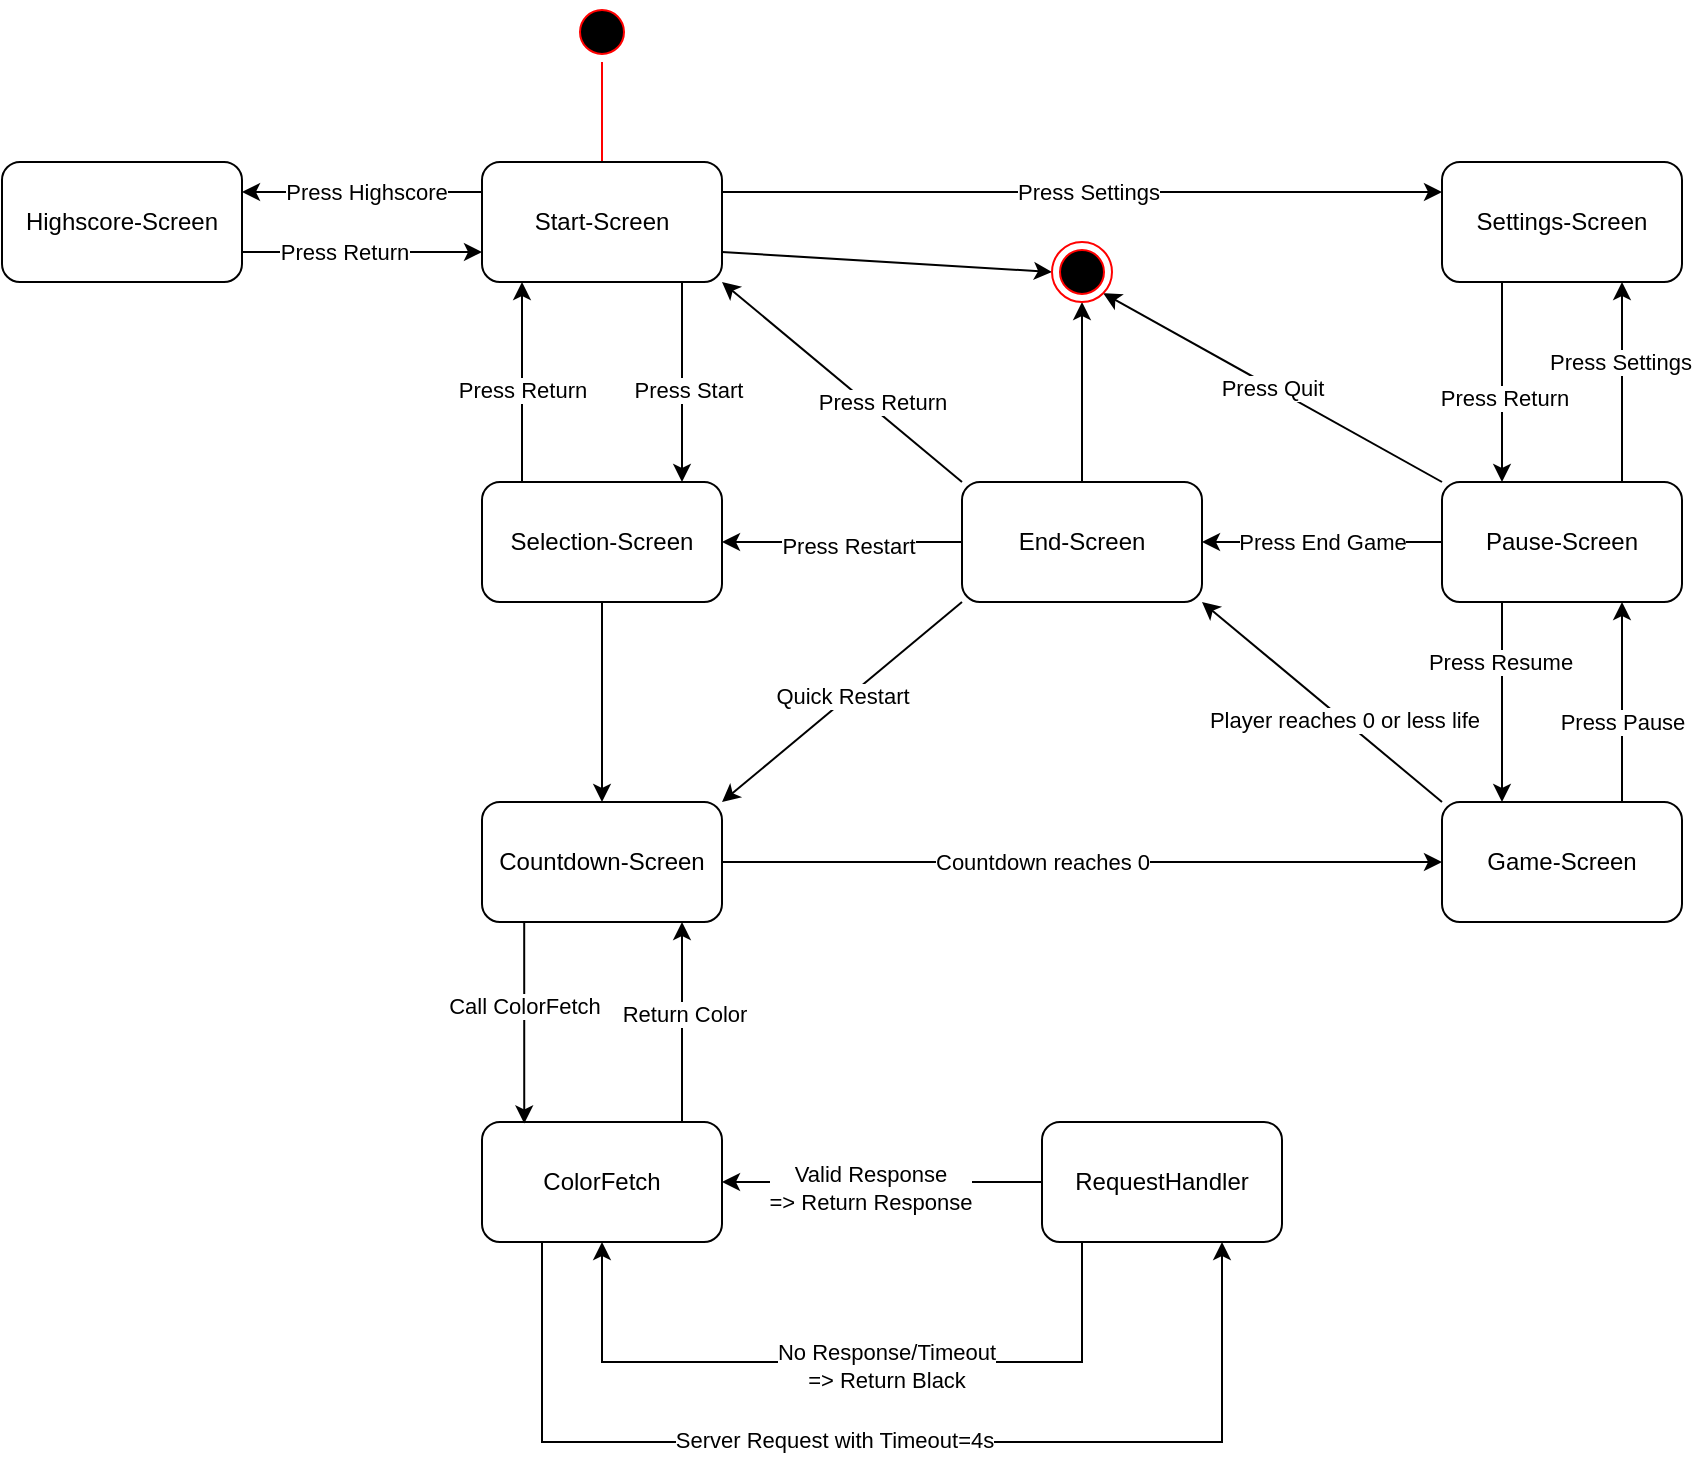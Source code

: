 <mxfile version="24.8.6">
  <diagram name="Page-1" id="trSE9L2JHTlWPWgJBVy8">
    <mxGraphModel dx="1816" dy="520" grid="1" gridSize="10" guides="1" tooltips="1" connect="1" arrows="1" fold="1" page="1" pageScale="1" pageWidth="827" pageHeight="1169" math="0" shadow="0">
      <root>
        <mxCell id="0" />
        <mxCell id="1" parent="0" />
        <mxCell id="UCUMtj4g2BqbBKYPVg5m-1" value="" style="ellipse;html=1;shape=startState;fillColor=#000000;strokeColor=#ff0000;" parent="1" vertex="1">
          <mxGeometry x="45" y="40" width="30" height="30" as="geometry" />
        </mxCell>
        <mxCell id="UCUMtj4g2BqbBKYPVg5m-2" value="" style="edgeStyle=orthogonalEdgeStyle;html=1;verticalAlign=bottom;endArrow=open;endSize=8;strokeColor=#ff0000;rounded=0;" parent="1" source="UCUMtj4g2BqbBKYPVg5m-1" edge="1">
          <mxGeometry relative="1" as="geometry">
            <mxPoint x="60" y="130" as="targetPoint" />
          </mxGeometry>
        </mxCell>
        <mxCell id="UCUMtj4g2BqbBKYPVg5m-10" style="edgeStyle=orthogonalEdgeStyle;rounded=0;orthogonalLoop=1;jettySize=auto;html=1;exitX=0.75;exitY=1;exitDx=0;exitDy=0;entryX=0.75;entryY=0;entryDx=0;entryDy=0;" parent="1" edge="1">
          <mxGeometry relative="1" as="geometry">
            <mxPoint x="100" y="180" as="sourcePoint" />
            <mxPoint x="100" y="280" as="targetPoint" />
          </mxGeometry>
        </mxCell>
        <mxCell id="UCUMtj4g2BqbBKYPVg5m-11" value="Press Start" style="edgeLabel;html=1;align=center;verticalAlign=middle;resizable=0;points=[];" parent="UCUMtj4g2BqbBKYPVg5m-10" vertex="1" connectable="0">
          <mxGeometry x="0.075" y="3" relative="1" as="geometry">
            <mxPoint as="offset" />
          </mxGeometry>
        </mxCell>
        <mxCell id="XLQqJoRabhMqt84B7svN-23" style="rounded=0;orthogonalLoop=1;jettySize=auto;html=1;entryX=0;entryY=0.5;entryDx=0;entryDy=0;exitX=1;exitY=0.75;exitDx=0;exitDy=0;" edge="1" parent="1" source="UCUMtj4g2BqbBKYPVg5m-5" target="XLQqJoRabhMqt84B7svN-15">
          <mxGeometry relative="1" as="geometry">
            <mxPoint x="280" y="150" as="targetPoint" />
          </mxGeometry>
        </mxCell>
        <mxCell id="XLQqJoRabhMqt84B7svN-43" style="edgeStyle=orthogonalEdgeStyle;rounded=0;orthogonalLoop=1;jettySize=auto;html=1;exitX=0;exitY=0.5;exitDx=0;exitDy=0;entryX=1;entryY=0.5;entryDx=0;entryDy=0;" edge="1" parent="1">
          <mxGeometry relative="1" as="geometry">
            <mxPoint y="135" as="sourcePoint" />
            <mxPoint x="-120" y="135" as="targetPoint" />
          </mxGeometry>
        </mxCell>
        <mxCell id="XLQqJoRabhMqt84B7svN-44" value="Press Highscore" style="edgeLabel;html=1;align=center;verticalAlign=middle;resizable=0;points=[];" vertex="1" connectable="0" parent="XLQqJoRabhMqt84B7svN-43">
          <mxGeometry x="-0.021" relative="1" as="geometry">
            <mxPoint as="offset" />
          </mxGeometry>
        </mxCell>
        <mxCell id="XLQqJoRabhMqt84B7svN-59" style="edgeStyle=orthogonalEdgeStyle;rounded=0;orthogonalLoop=1;jettySize=auto;html=1;exitX=1;exitY=0.25;exitDx=0;exitDy=0;entryX=0;entryY=0.25;entryDx=0;entryDy=0;" edge="1" parent="1" source="UCUMtj4g2BqbBKYPVg5m-5" target="XLQqJoRabhMqt84B7svN-14">
          <mxGeometry relative="1" as="geometry" />
        </mxCell>
        <mxCell id="XLQqJoRabhMqt84B7svN-60" value="Press Settings" style="edgeLabel;html=1;align=center;verticalAlign=middle;resizable=0;points=[];" vertex="1" connectable="0" parent="XLQqJoRabhMqt84B7svN-59">
          <mxGeometry x="-0.166" y="3" relative="1" as="geometry">
            <mxPoint x="33" y="3" as="offset" />
          </mxGeometry>
        </mxCell>
        <mxCell id="UCUMtj4g2BqbBKYPVg5m-5" value="Start-Screen" style="rounded=1;whiteSpace=wrap;html=1;" parent="1" vertex="1">
          <mxGeometry y="120" width="120" height="60" as="geometry" />
        </mxCell>
        <mxCell id="UCUMtj4g2BqbBKYPVg5m-9" style="edgeStyle=orthogonalEdgeStyle;rounded=0;orthogonalLoop=1;jettySize=auto;html=1;exitX=0.25;exitY=0;exitDx=0;exitDy=0;entryX=0.25;entryY=1;entryDx=0;entryDy=0;" parent="1" edge="1">
          <mxGeometry relative="1" as="geometry">
            <mxPoint x="20" y="280" as="sourcePoint" />
            <mxPoint x="20" y="180" as="targetPoint" />
          </mxGeometry>
        </mxCell>
        <mxCell id="UCUMtj4g2BqbBKYPVg5m-12" value="Press Return" style="edgeLabel;html=1;align=center;verticalAlign=middle;resizable=0;points=[];" parent="UCUMtj4g2BqbBKYPVg5m-9" vertex="1" connectable="0">
          <mxGeometry x="-0.075" relative="1" as="geometry">
            <mxPoint as="offset" />
          </mxGeometry>
        </mxCell>
        <mxCell id="XLQqJoRabhMqt84B7svN-25" style="edgeStyle=orthogonalEdgeStyle;rounded=0;orthogonalLoop=1;jettySize=auto;html=1;entryX=0.5;entryY=0;entryDx=0;entryDy=0;" edge="1" parent="1" source="UCUMtj4g2BqbBKYPVg5m-7" target="XLQqJoRabhMqt84B7svN-3">
          <mxGeometry relative="1" as="geometry" />
        </mxCell>
        <mxCell id="UCUMtj4g2BqbBKYPVg5m-7" value="Selection-Screen" style="rounded=1;whiteSpace=wrap;html=1;" parent="1" vertex="1">
          <mxGeometry y="280" width="120" height="60" as="geometry" />
        </mxCell>
        <mxCell id="XLQqJoRabhMqt84B7svN-27" style="edgeStyle=orthogonalEdgeStyle;rounded=0;orthogonalLoop=1;jettySize=auto;html=1;exitX=0.75;exitY=0;exitDx=0;exitDy=0;entryX=0.75;entryY=1;entryDx=0;entryDy=0;" edge="1" parent="1">
          <mxGeometry relative="1" as="geometry">
            <mxPoint x="100" y="600" as="sourcePoint" />
            <mxPoint x="100" y="500" as="targetPoint" />
            <Array as="points">
              <mxPoint x="100" y="550" />
              <mxPoint x="100" y="550" />
            </Array>
          </mxGeometry>
        </mxCell>
        <mxCell id="XLQqJoRabhMqt84B7svN-39" value="Return Color" style="edgeLabel;html=1;align=center;verticalAlign=middle;resizable=0;points=[];" vertex="1" connectable="0" parent="XLQqJoRabhMqt84B7svN-27">
          <mxGeometry x="0.076" y="-1" relative="1" as="geometry">
            <mxPoint as="offset" />
          </mxGeometry>
        </mxCell>
        <mxCell id="XLQqJoRabhMqt84B7svN-37" style="edgeStyle=orthogonalEdgeStyle;rounded=0;orthogonalLoop=1;jettySize=auto;html=1;exitX=0.25;exitY=1;exitDx=0;exitDy=0;entryX=0.75;entryY=1;entryDx=0;entryDy=0;" edge="1" parent="1" source="XLQqJoRabhMqt84B7svN-1" target="XLQqJoRabhMqt84B7svN-28">
          <mxGeometry relative="1" as="geometry">
            <Array as="points">
              <mxPoint x="30" y="760" />
              <mxPoint x="370" y="760" />
            </Array>
          </mxGeometry>
        </mxCell>
        <mxCell id="XLQqJoRabhMqt84B7svN-38" value="Server Request with Timeout=4s" style="edgeLabel;html=1;align=center;verticalAlign=middle;resizable=0;points=[];" vertex="1" connectable="0" parent="XLQqJoRabhMqt84B7svN-37">
          <mxGeometry x="-0.09" y="1" relative="1" as="geometry">
            <mxPoint as="offset" />
          </mxGeometry>
        </mxCell>
        <mxCell id="XLQqJoRabhMqt84B7svN-1" value="ColorFetch" style="rounded=1;whiteSpace=wrap;html=1;" vertex="1" parent="1">
          <mxGeometry y="600" width="120" height="60" as="geometry" />
        </mxCell>
        <mxCell id="XLQqJoRabhMqt84B7svN-6" style="edgeStyle=orthogonalEdgeStyle;rounded=0;orthogonalLoop=1;jettySize=auto;html=1;exitX=1;exitY=0.5;exitDx=0;exitDy=0;" edge="1" parent="1" source="XLQqJoRabhMqt84B7svN-3" target="XLQqJoRabhMqt84B7svN-5">
          <mxGeometry relative="1" as="geometry" />
        </mxCell>
        <mxCell id="XLQqJoRabhMqt84B7svN-49" value="Countdown reaches 0" style="edgeLabel;html=1;align=center;verticalAlign=middle;resizable=0;points=[];" vertex="1" connectable="0" parent="XLQqJoRabhMqt84B7svN-6">
          <mxGeometry x="-0.177" y="-2" relative="1" as="geometry">
            <mxPoint x="12" y="-2" as="offset" />
          </mxGeometry>
        </mxCell>
        <mxCell id="XLQqJoRabhMqt84B7svN-26" style="edgeStyle=orthogonalEdgeStyle;rounded=0;orthogonalLoop=1;jettySize=auto;html=1;exitX=0.074;exitY=0.989;exitDx=0;exitDy=0;exitPerimeter=0;" edge="1" parent="1">
          <mxGeometry relative="1" as="geometry">
            <mxPoint x="20.0" y="500.05" as="sourcePoint" />
            <mxPoint x="21.12" y="600.71" as="targetPoint" />
            <Array as="points">
              <mxPoint x="21.12" y="499.71" />
            </Array>
          </mxGeometry>
        </mxCell>
        <mxCell id="XLQqJoRabhMqt84B7svN-40" value="Call ColorFetch" style="edgeLabel;html=1;align=center;verticalAlign=middle;resizable=0;points=[];" vertex="1" connectable="0" parent="XLQqJoRabhMqt84B7svN-26">
          <mxGeometry x="-0.159" relative="1" as="geometry">
            <mxPoint as="offset" />
          </mxGeometry>
        </mxCell>
        <mxCell id="XLQqJoRabhMqt84B7svN-3" value="Countdown-Screen" style="rounded=1;whiteSpace=wrap;html=1;" vertex="1" parent="1">
          <mxGeometry y="440" width="120" height="60" as="geometry" />
        </mxCell>
        <mxCell id="XLQqJoRabhMqt84B7svN-12" style="rounded=0;orthogonalLoop=1;jettySize=auto;html=1;exitX=0;exitY=0;exitDx=0;exitDy=0;entryX=1;entryY=1;entryDx=0;entryDy=0;" edge="1" parent="1" source="XLQqJoRabhMqt84B7svN-5" target="XLQqJoRabhMqt84B7svN-8">
          <mxGeometry relative="1" as="geometry" />
        </mxCell>
        <mxCell id="XLQqJoRabhMqt84B7svN-48" value="Player reaches 0 or less life" style="edgeLabel;html=1;align=center;verticalAlign=middle;resizable=0;points=[];" vertex="1" connectable="0" parent="XLQqJoRabhMqt84B7svN-12">
          <mxGeometry x="-0.171" relative="1" as="geometry">
            <mxPoint as="offset" />
          </mxGeometry>
        </mxCell>
        <mxCell id="XLQqJoRabhMqt84B7svN-17" style="edgeStyle=orthogonalEdgeStyle;rounded=0;orthogonalLoop=1;jettySize=auto;html=1;exitX=0.5;exitY=0;exitDx=0;exitDy=0;entryX=0.5;entryY=1;entryDx=0;entryDy=0;" edge="1" parent="1">
          <mxGeometry relative="1" as="geometry">
            <mxPoint x="570" y="440" as="sourcePoint" />
            <mxPoint x="570" y="340" as="targetPoint" />
          </mxGeometry>
        </mxCell>
        <mxCell id="XLQqJoRabhMqt84B7svN-50" value="Press Pause" style="edgeLabel;html=1;align=center;verticalAlign=middle;resizable=0;points=[];" vertex="1" connectable="0" parent="XLQqJoRabhMqt84B7svN-17">
          <mxGeometry x="0.062" relative="1" as="geometry">
            <mxPoint y="13" as="offset" />
          </mxGeometry>
        </mxCell>
        <mxCell id="XLQqJoRabhMqt84B7svN-5" value="Game-Screen" style="rounded=1;whiteSpace=wrap;html=1;" vertex="1" parent="1">
          <mxGeometry x="480" y="440" width="120" height="60" as="geometry" />
        </mxCell>
        <mxCell id="XLQqJoRabhMqt84B7svN-9" style="edgeStyle=orthogonalEdgeStyle;rounded=0;orthogonalLoop=1;jettySize=auto;html=1;entryX=1;entryY=0.5;entryDx=0;entryDy=0;" edge="1" parent="1" source="XLQqJoRabhMqt84B7svN-8" target="UCUMtj4g2BqbBKYPVg5m-7">
          <mxGeometry relative="1" as="geometry" />
        </mxCell>
        <mxCell id="XLQqJoRabhMqt84B7svN-10" value="Press Restart" style="edgeLabel;html=1;align=center;verticalAlign=middle;resizable=0;points=[];" vertex="1" connectable="0" parent="XLQqJoRabhMqt84B7svN-9">
          <mxGeometry x="-0.044" y="2" relative="1" as="geometry">
            <mxPoint as="offset" />
          </mxGeometry>
        </mxCell>
        <mxCell id="XLQqJoRabhMqt84B7svN-11" style="rounded=0;orthogonalLoop=1;jettySize=auto;html=1;exitX=0;exitY=0;exitDx=0;exitDy=0;entryX=1;entryY=1;entryDx=0;entryDy=0;" edge="1" parent="1" source="XLQqJoRabhMqt84B7svN-8" target="UCUMtj4g2BqbBKYPVg5m-5">
          <mxGeometry relative="1" as="geometry" />
        </mxCell>
        <mxCell id="XLQqJoRabhMqt84B7svN-47" value="Press Return" style="edgeLabel;html=1;align=center;verticalAlign=middle;resizable=0;points=[];" vertex="1" connectable="0" parent="XLQqJoRabhMqt84B7svN-11">
          <mxGeometry x="0.023" relative="1" as="geometry">
            <mxPoint x="21" y="11" as="offset" />
          </mxGeometry>
        </mxCell>
        <mxCell id="XLQqJoRabhMqt84B7svN-22" style="edgeStyle=orthogonalEdgeStyle;rounded=0;orthogonalLoop=1;jettySize=auto;html=1;exitX=0.5;exitY=0;exitDx=0;exitDy=0;entryX=0.5;entryY=1;entryDx=0;entryDy=0;" edge="1" parent="1" source="XLQqJoRabhMqt84B7svN-8" target="XLQqJoRabhMqt84B7svN-15">
          <mxGeometry relative="1" as="geometry" />
        </mxCell>
        <mxCell id="XLQqJoRabhMqt84B7svN-57" style="rounded=0;orthogonalLoop=1;jettySize=auto;html=1;exitX=0;exitY=1;exitDx=0;exitDy=0;entryX=1;entryY=0;entryDx=0;entryDy=0;" edge="1" parent="1" source="XLQqJoRabhMqt84B7svN-8" target="XLQqJoRabhMqt84B7svN-3">
          <mxGeometry relative="1" as="geometry" />
        </mxCell>
        <mxCell id="XLQqJoRabhMqt84B7svN-58" value="Quick Restart" style="edgeLabel;html=1;align=center;verticalAlign=middle;resizable=0;points=[];" vertex="1" connectable="0" parent="XLQqJoRabhMqt84B7svN-57">
          <mxGeometry x="-0.009" y="-4" relative="1" as="geometry">
            <mxPoint x="2" as="offset" />
          </mxGeometry>
        </mxCell>
        <mxCell id="XLQqJoRabhMqt84B7svN-8" value="End-Screen" style="rounded=1;whiteSpace=wrap;html=1;" vertex="1" parent="1">
          <mxGeometry x="240" y="280" width="120" height="60" as="geometry" />
        </mxCell>
        <mxCell id="XLQqJoRabhMqt84B7svN-16" style="edgeStyle=orthogonalEdgeStyle;rounded=0;orthogonalLoop=1;jettySize=auto;html=1;entryX=1;entryY=0.5;entryDx=0;entryDy=0;" edge="1" parent="1" source="XLQqJoRabhMqt84B7svN-13" target="XLQqJoRabhMqt84B7svN-8">
          <mxGeometry relative="1" as="geometry" />
        </mxCell>
        <mxCell id="XLQqJoRabhMqt84B7svN-54" value="Press End Game" style="edgeLabel;html=1;align=center;verticalAlign=middle;resizable=0;points=[];" vertex="1" connectable="0" parent="XLQqJoRabhMqt84B7svN-16">
          <mxGeometry x="0.221" y="2" relative="1" as="geometry">
            <mxPoint x="13" y="-2" as="offset" />
          </mxGeometry>
        </mxCell>
        <mxCell id="XLQqJoRabhMqt84B7svN-18" style="edgeStyle=orthogonalEdgeStyle;rounded=0;orthogonalLoop=1;jettySize=auto;html=1;exitX=0.5;exitY=0;exitDx=0;exitDy=0;entryX=0.5;entryY=1;entryDx=0;entryDy=0;" edge="1" parent="1">
          <mxGeometry relative="1" as="geometry">
            <mxPoint x="570" y="280" as="sourcePoint" />
            <mxPoint x="570" y="180" as="targetPoint" />
          </mxGeometry>
        </mxCell>
        <mxCell id="XLQqJoRabhMqt84B7svN-51" value="Press Settings" style="edgeLabel;html=1;align=center;verticalAlign=middle;resizable=0;points=[];" vertex="1" connectable="0" parent="XLQqJoRabhMqt84B7svN-18">
          <mxGeometry x="-0.035" y="1" relative="1" as="geometry">
            <mxPoint y="-12" as="offset" />
          </mxGeometry>
        </mxCell>
        <mxCell id="XLQqJoRabhMqt84B7svN-24" value="Press Quit" style="rounded=0;orthogonalLoop=1;jettySize=auto;html=1;exitX=0;exitY=0;exitDx=0;exitDy=0;entryX=1;entryY=1;entryDx=0;entryDy=0;" edge="1" parent="1" source="XLQqJoRabhMqt84B7svN-13" target="XLQqJoRabhMqt84B7svN-15">
          <mxGeometry relative="1" as="geometry" />
        </mxCell>
        <mxCell id="XLQqJoRabhMqt84B7svN-52" style="edgeStyle=orthogonalEdgeStyle;rounded=0;orthogonalLoop=1;jettySize=auto;html=1;exitX=0.25;exitY=1;exitDx=0;exitDy=0;entryX=0.25;entryY=0;entryDx=0;entryDy=0;" edge="1" parent="1" source="XLQqJoRabhMqt84B7svN-13" target="XLQqJoRabhMqt84B7svN-5">
          <mxGeometry relative="1" as="geometry" />
        </mxCell>
        <mxCell id="XLQqJoRabhMqt84B7svN-53" value="Press Resume" style="edgeLabel;html=1;align=center;verticalAlign=middle;resizable=0;points=[];" vertex="1" connectable="0" parent="XLQqJoRabhMqt84B7svN-52">
          <mxGeometry x="0.434" y="-1" relative="1" as="geometry">
            <mxPoint y="-42" as="offset" />
          </mxGeometry>
        </mxCell>
        <mxCell id="XLQqJoRabhMqt84B7svN-13" value="Pause-Screen" style="rounded=1;whiteSpace=wrap;html=1;" vertex="1" parent="1">
          <mxGeometry x="480" y="280" width="120" height="60" as="geometry" />
        </mxCell>
        <mxCell id="XLQqJoRabhMqt84B7svN-55" style="edgeStyle=orthogonalEdgeStyle;rounded=0;orthogonalLoop=1;jettySize=auto;html=1;exitX=0.25;exitY=1;exitDx=0;exitDy=0;entryX=0.25;entryY=0;entryDx=0;entryDy=0;" edge="1" parent="1" source="XLQqJoRabhMqt84B7svN-14" target="XLQqJoRabhMqt84B7svN-13">
          <mxGeometry relative="1" as="geometry" />
        </mxCell>
        <mxCell id="XLQqJoRabhMqt84B7svN-56" value="Press Return" style="edgeLabel;html=1;align=center;verticalAlign=middle;resizable=0;points=[];" vertex="1" connectable="0" parent="XLQqJoRabhMqt84B7svN-55">
          <mxGeometry x="0.145" y="1" relative="1" as="geometry">
            <mxPoint as="offset" />
          </mxGeometry>
        </mxCell>
        <mxCell id="XLQqJoRabhMqt84B7svN-14" value="Settings-Screen" style="rounded=1;whiteSpace=wrap;html=1;" vertex="1" parent="1">
          <mxGeometry x="480" y="120" width="120" height="60" as="geometry" />
        </mxCell>
        <mxCell id="XLQqJoRabhMqt84B7svN-15" value="" style="ellipse;html=1;shape=endState;fillColor=#000000;strokeColor=#ff0000;" vertex="1" parent="1">
          <mxGeometry x="285" y="160" width="30" height="30" as="geometry" />
        </mxCell>
        <mxCell id="XLQqJoRabhMqt84B7svN-30" style="edgeStyle=orthogonalEdgeStyle;rounded=0;orthogonalLoop=1;jettySize=auto;html=1;exitX=0;exitY=0.5;exitDx=0;exitDy=0;entryX=1;entryY=0.5;entryDx=0;entryDy=0;" edge="1" parent="1" source="XLQqJoRabhMqt84B7svN-28" target="XLQqJoRabhMqt84B7svN-1">
          <mxGeometry relative="1" as="geometry">
            <Array as="points">
              <mxPoint x="230" y="630" />
              <mxPoint x="230" y="630" />
            </Array>
          </mxGeometry>
        </mxCell>
        <mxCell id="XLQqJoRabhMqt84B7svN-33" value="&lt;div&gt;Valid Response&lt;/div&gt;&lt;div&gt;=&amp;gt; Return Response&lt;br&gt;&lt;/div&gt;" style="edgeLabel;html=1;align=center;verticalAlign=middle;resizable=0;points=[];" vertex="1" connectable="0" parent="XLQqJoRabhMqt84B7svN-30">
          <mxGeometry x="0.076" y="3" relative="1" as="geometry">
            <mxPoint as="offset" />
          </mxGeometry>
        </mxCell>
        <mxCell id="XLQqJoRabhMqt84B7svN-31" style="edgeStyle=orthogonalEdgeStyle;rounded=0;orthogonalLoop=1;jettySize=auto;html=1;exitX=0.5;exitY=1;exitDx=0;exitDy=0;entryX=0.5;entryY=1;entryDx=0;entryDy=0;" edge="1" parent="1" source="XLQqJoRabhMqt84B7svN-28" target="XLQqJoRabhMqt84B7svN-1">
          <mxGeometry relative="1" as="geometry">
            <Array as="points">
              <mxPoint x="300" y="660" />
              <mxPoint x="300" y="720" />
              <mxPoint x="60" y="720" />
            </Array>
          </mxGeometry>
        </mxCell>
        <mxCell id="XLQqJoRabhMqt84B7svN-32" value="&lt;div&gt;No Response/Timeout&lt;/div&gt;&lt;div&gt;=&amp;gt; Return Black&lt;/div&gt;" style="edgeLabel;html=1;align=center;verticalAlign=middle;resizable=0;points=[];" vertex="1" connectable="0" parent="XLQqJoRabhMqt84B7svN-31">
          <mxGeometry x="-0.01" y="2" relative="1" as="geometry">
            <mxPoint as="offset" />
          </mxGeometry>
        </mxCell>
        <mxCell id="XLQqJoRabhMqt84B7svN-28" value="RequestHandler" style="rounded=1;whiteSpace=wrap;html=1;" vertex="1" parent="1">
          <mxGeometry x="280" y="600" width="120" height="60" as="geometry" />
        </mxCell>
        <mxCell id="XLQqJoRabhMqt84B7svN-45" style="edgeStyle=orthogonalEdgeStyle;rounded=0;orthogonalLoop=1;jettySize=auto;html=1;exitX=1;exitY=0.75;exitDx=0;exitDy=0;entryX=0;entryY=0.75;entryDx=0;entryDy=0;" edge="1" parent="1" source="XLQqJoRabhMqt84B7svN-42" target="UCUMtj4g2BqbBKYPVg5m-5">
          <mxGeometry relative="1" as="geometry" />
        </mxCell>
        <mxCell id="XLQqJoRabhMqt84B7svN-46" value="Press Return" style="edgeLabel;html=1;align=center;verticalAlign=middle;resizable=0;points=[];" vertex="1" connectable="0" parent="XLQqJoRabhMqt84B7svN-45">
          <mxGeometry x="-0.152" relative="1" as="geometry">
            <mxPoint as="offset" />
          </mxGeometry>
        </mxCell>
        <mxCell id="XLQqJoRabhMqt84B7svN-42" value="Highscore-Screen" style="rounded=1;whiteSpace=wrap;html=1;" vertex="1" parent="1">
          <mxGeometry x="-240" y="120" width="120" height="60" as="geometry" />
        </mxCell>
      </root>
    </mxGraphModel>
  </diagram>
</mxfile>

